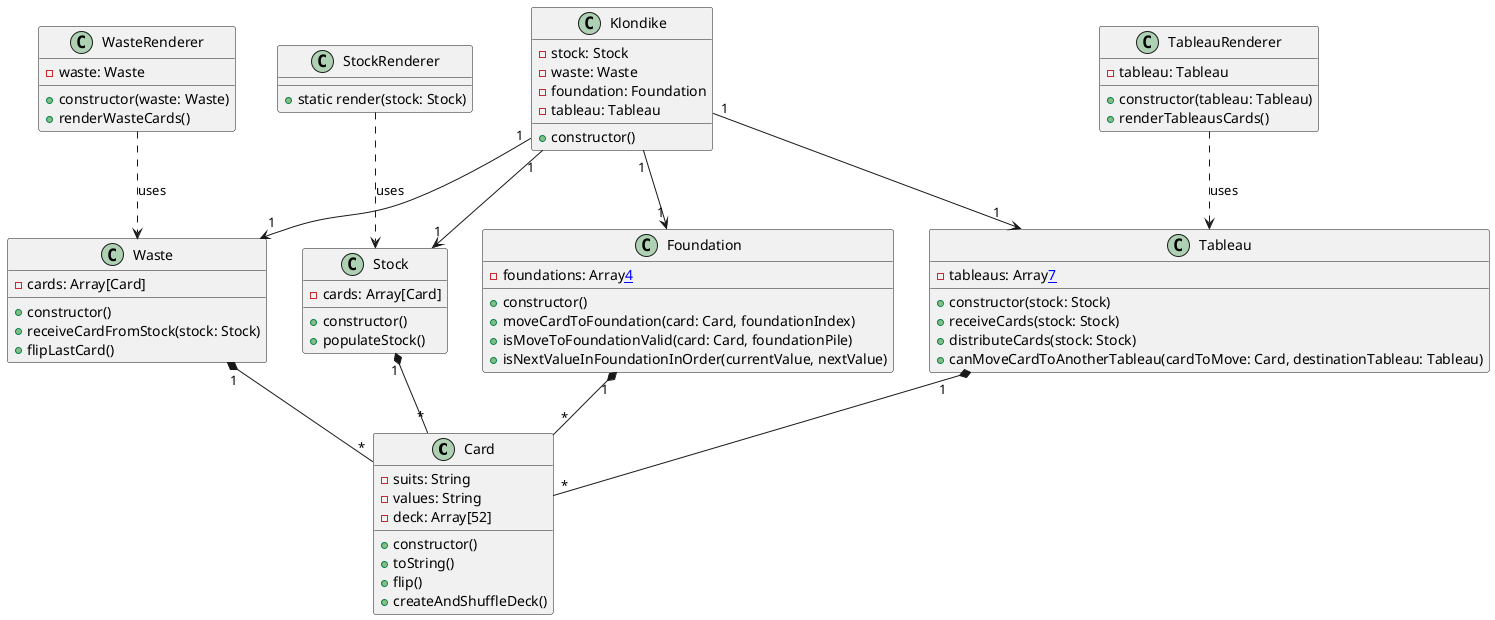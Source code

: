 @startuml klondikev8

class Card {
  - suits: String
  - values: String
  - deck: Array[52]
  + constructor()
  + toString()
  + flip()
  + createAndShuffleDeck()
}

class Klondike {
  - stock: Stock
  - waste: Waste
  - foundation: Foundation
  - tableau: Tableau
  + constructor()
}

class Stock {
  - cards: Array[Card]
  + constructor()
  + populateStock() 
}

class StockRenderer {
  + static render(stock: Stock)
}

class Tableau {
  - tableaus: Array[[7]]
  + constructor(stock: Stock)
  + receiveCards(stock: Stock) 
  + distributeCards(stock: Stock)
  + canMoveCardToAnotherTableau(cardToMove: Card, destinationTableau: Tableau)
}

class TableauRenderer {
  - tableau: Tableau
  + constructor(tableau: Tableau)
  + renderTableausCards()
}

class Foundation {
  - foundations: Array[[4]]
  + constructor()
  + moveCardToFoundation(card: Card, foundationIndex)
  + isMoveToFoundationValid(card: Card, foundationPile)
  + isNextValueInFoundationInOrder(currentValue, nextValue)
}

class Waste {
  - cards: Array[Card]
  + constructor()
  + receiveCardFromStock(stock: Stock)
  + flipLastCard()
}

class WasteRenderer {
  - waste: Waste
  + constructor(waste: Waste)
  + renderWasteCards()
}

Klondike "1" --> "1" Stock
Klondike "1" --> "1" Waste
Klondike "1" --> "1" Foundation
Klondike "1" --> "1" Tableau
Stock "1" *-- "*" Card
Waste "1" *-- "*" Card
Foundation "1" *-- "*" Card
Tableau "1" *-- "*" Card
StockRenderer ..> Stock : uses
TableauRenderer ..> Tableau : uses
WasteRenderer ..> Waste : uses

@enduml

